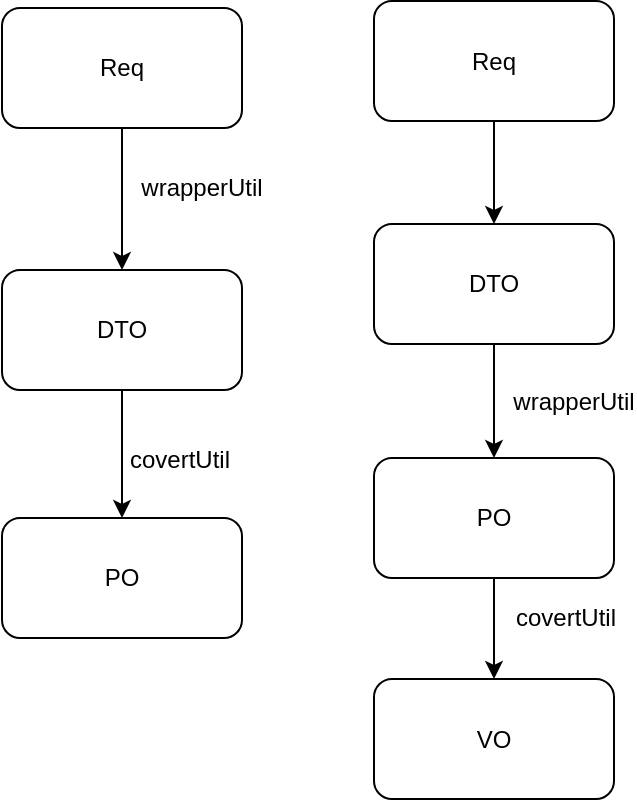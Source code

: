 <mxfile version="14.0.4" type="github">
  <diagram id="kplZ0NCWsr6GW4oKKgh9" name="第 1 页">
    <mxGraphModel dx="1134" dy="588" grid="0" gridSize="10" guides="1" tooltips="1" connect="1" arrows="1" fold="1" page="1" pageScale="1" pageWidth="827" pageHeight="1169" math="0" shadow="0">
      <root>
        <mxCell id="0" />
        <mxCell id="1" parent="0" />
        <mxCell id="CFtpUM7p2ZvUpT1zvE-L-4" style="edgeStyle=orthogonalEdgeStyle;rounded=0;orthogonalLoop=1;jettySize=auto;html=1;exitX=0.5;exitY=1;exitDx=0;exitDy=0;" edge="1" parent="1" source="CFtpUM7p2ZvUpT1zvE-L-1" target="CFtpUM7p2ZvUpT1zvE-L-2">
          <mxGeometry relative="1" as="geometry" />
        </mxCell>
        <mxCell id="CFtpUM7p2ZvUpT1zvE-L-1" value="Req" style="rounded=1;whiteSpace=wrap;html=1;" vertex="1" parent="1">
          <mxGeometry x="62" y="77" width="120" height="60" as="geometry" />
        </mxCell>
        <mxCell id="CFtpUM7p2ZvUpT1zvE-L-5" style="edgeStyle=orthogonalEdgeStyle;rounded=0;orthogonalLoop=1;jettySize=auto;html=1;exitX=0.5;exitY=1;exitDx=0;exitDy=0;" edge="1" parent="1" source="CFtpUM7p2ZvUpT1zvE-L-2" target="CFtpUM7p2ZvUpT1zvE-L-3">
          <mxGeometry relative="1" as="geometry" />
        </mxCell>
        <mxCell id="CFtpUM7p2ZvUpT1zvE-L-2" value="DTO" style="rounded=1;whiteSpace=wrap;html=1;" vertex="1" parent="1">
          <mxGeometry x="62" y="208" width="120" height="60" as="geometry" />
        </mxCell>
        <mxCell id="CFtpUM7p2ZvUpT1zvE-L-3" value="PO" style="rounded=1;whiteSpace=wrap;html=1;" vertex="1" parent="1">
          <mxGeometry x="62" y="332" width="120" height="60" as="geometry" />
        </mxCell>
        <mxCell id="CFtpUM7p2ZvUpT1zvE-L-6" style="edgeStyle=orthogonalEdgeStyle;rounded=0;orthogonalLoop=1;jettySize=auto;html=1;exitX=0.5;exitY=1;exitDx=0;exitDy=0;" edge="1" parent="1" source="CFtpUM7p2ZvUpT1zvE-L-7" target="CFtpUM7p2ZvUpT1zvE-L-9">
          <mxGeometry relative="1" as="geometry" />
        </mxCell>
        <mxCell id="CFtpUM7p2ZvUpT1zvE-L-7" value="Req" style="rounded=1;whiteSpace=wrap;html=1;" vertex="1" parent="1">
          <mxGeometry x="248" y="73.5" width="120" height="60" as="geometry" />
        </mxCell>
        <mxCell id="CFtpUM7p2ZvUpT1zvE-L-8" style="edgeStyle=orthogonalEdgeStyle;rounded=0;orthogonalLoop=1;jettySize=auto;html=1;exitX=0.5;exitY=1;exitDx=0;exitDy=0;" edge="1" parent="1" source="CFtpUM7p2ZvUpT1zvE-L-9" target="CFtpUM7p2ZvUpT1zvE-L-10">
          <mxGeometry relative="1" as="geometry" />
        </mxCell>
        <mxCell id="CFtpUM7p2ZvUpT1zvE-L-9" value="DTO" style="rounded=1;whiteSpace=wrap;html=1;" vertex="1" parent="1">
          <mxGeometry x="248" y="185" width="120" height="60" as="geometry" />
        </mxCell>
        <mxCell id="CFtpUM7p2ZvUpT1zvE-L-12" style="edgeStyle=orthogonalEdgeStyle;rounded=0;orthogonalLoop=1;jettySize=auto;html=1;exitX=0.5;exitY=1;exitDx=0;exitDy=0;" edge="1" parent="1" source="CFtpUM7p2ZvUpT1zvE-L-10" target="CFtpUM7p2ZvUpT1zvE-L-11">
          <mxGeometry relative="1" as="geometry" />
        </mxCell>
        <mxCell id="CFtpUM7p2ZvUpT1zvE-L-10" value="PO" style="rounded=1;whiteSpace=wrap;html=1;" vertex="1" parent="1">
          <mxGeometry x="248" y="302" width="120" height="60" as="geometry" />
        </mxCell>
        <mxCell id="CFtpUM7p2ZvUpT1zvE-L-11" value="VO" style="rounded=1;whiteSpace=wrap;html=1;" vertex="1" parent="1">
          <mxGeometry x="248" y="412.5" width="120" height="60" as="geometry" />
        </mxCell>
        <mxCell id="CFtpUM7p2ZvUpT1zvE-L-13" value="covertUtil" style="text;html=1;strokeColor=none;fillColor=none;align=center;verticalAlign=middle;whiteSpace=wrap;rounded=0;" vertex="1" parent="1">
          <mxGeometry x="131" y="293" width="40" height="20" as="geometry" />
        </mxCell>
        <mxCell id="CFtpUM7p2ZvUpT1zvE-L-14" value="covertUtil" style="text;html=1;strokeColor=none;fillColor=none;align=center;verticalAlign=middle;whiteSpace=wrap;rounded=0;" vertex="1" parent="1">
          <mxGeometry x="324" y="372" width="40" height="20" as="geometry" />
        </mxCell>
        <mxCell id="CFtpUM7p2ZvUpT1zvE-L-15" value="wrapperUtil" style="text;html=1;strokeColor=none;fillColor=none;align=center;verticalAlign=middle;whiteSpace=wrap;rounded=0;" vertex="1" parent="1">
          <mxGeometry x="328" y="264" width="40" height="20" as="geometry" />
        </mxCell>
        <mxCell id="CFtpUM7p2ZvUpT1zvE-L-16" value="wrapperUtil" style="text;html=1;strokeColor=none;fillColor=none;align=center;verticalAlign=middle;whiteSpace=wrap;rounded=0;" vertex="1" parent="1">
          <mxGeometry x="142" y="157" width="40" height="20" as="geometry" />
        </mxCell>
      </root>
    </mxGraphModel>
  </diagram>
</mxfile>

